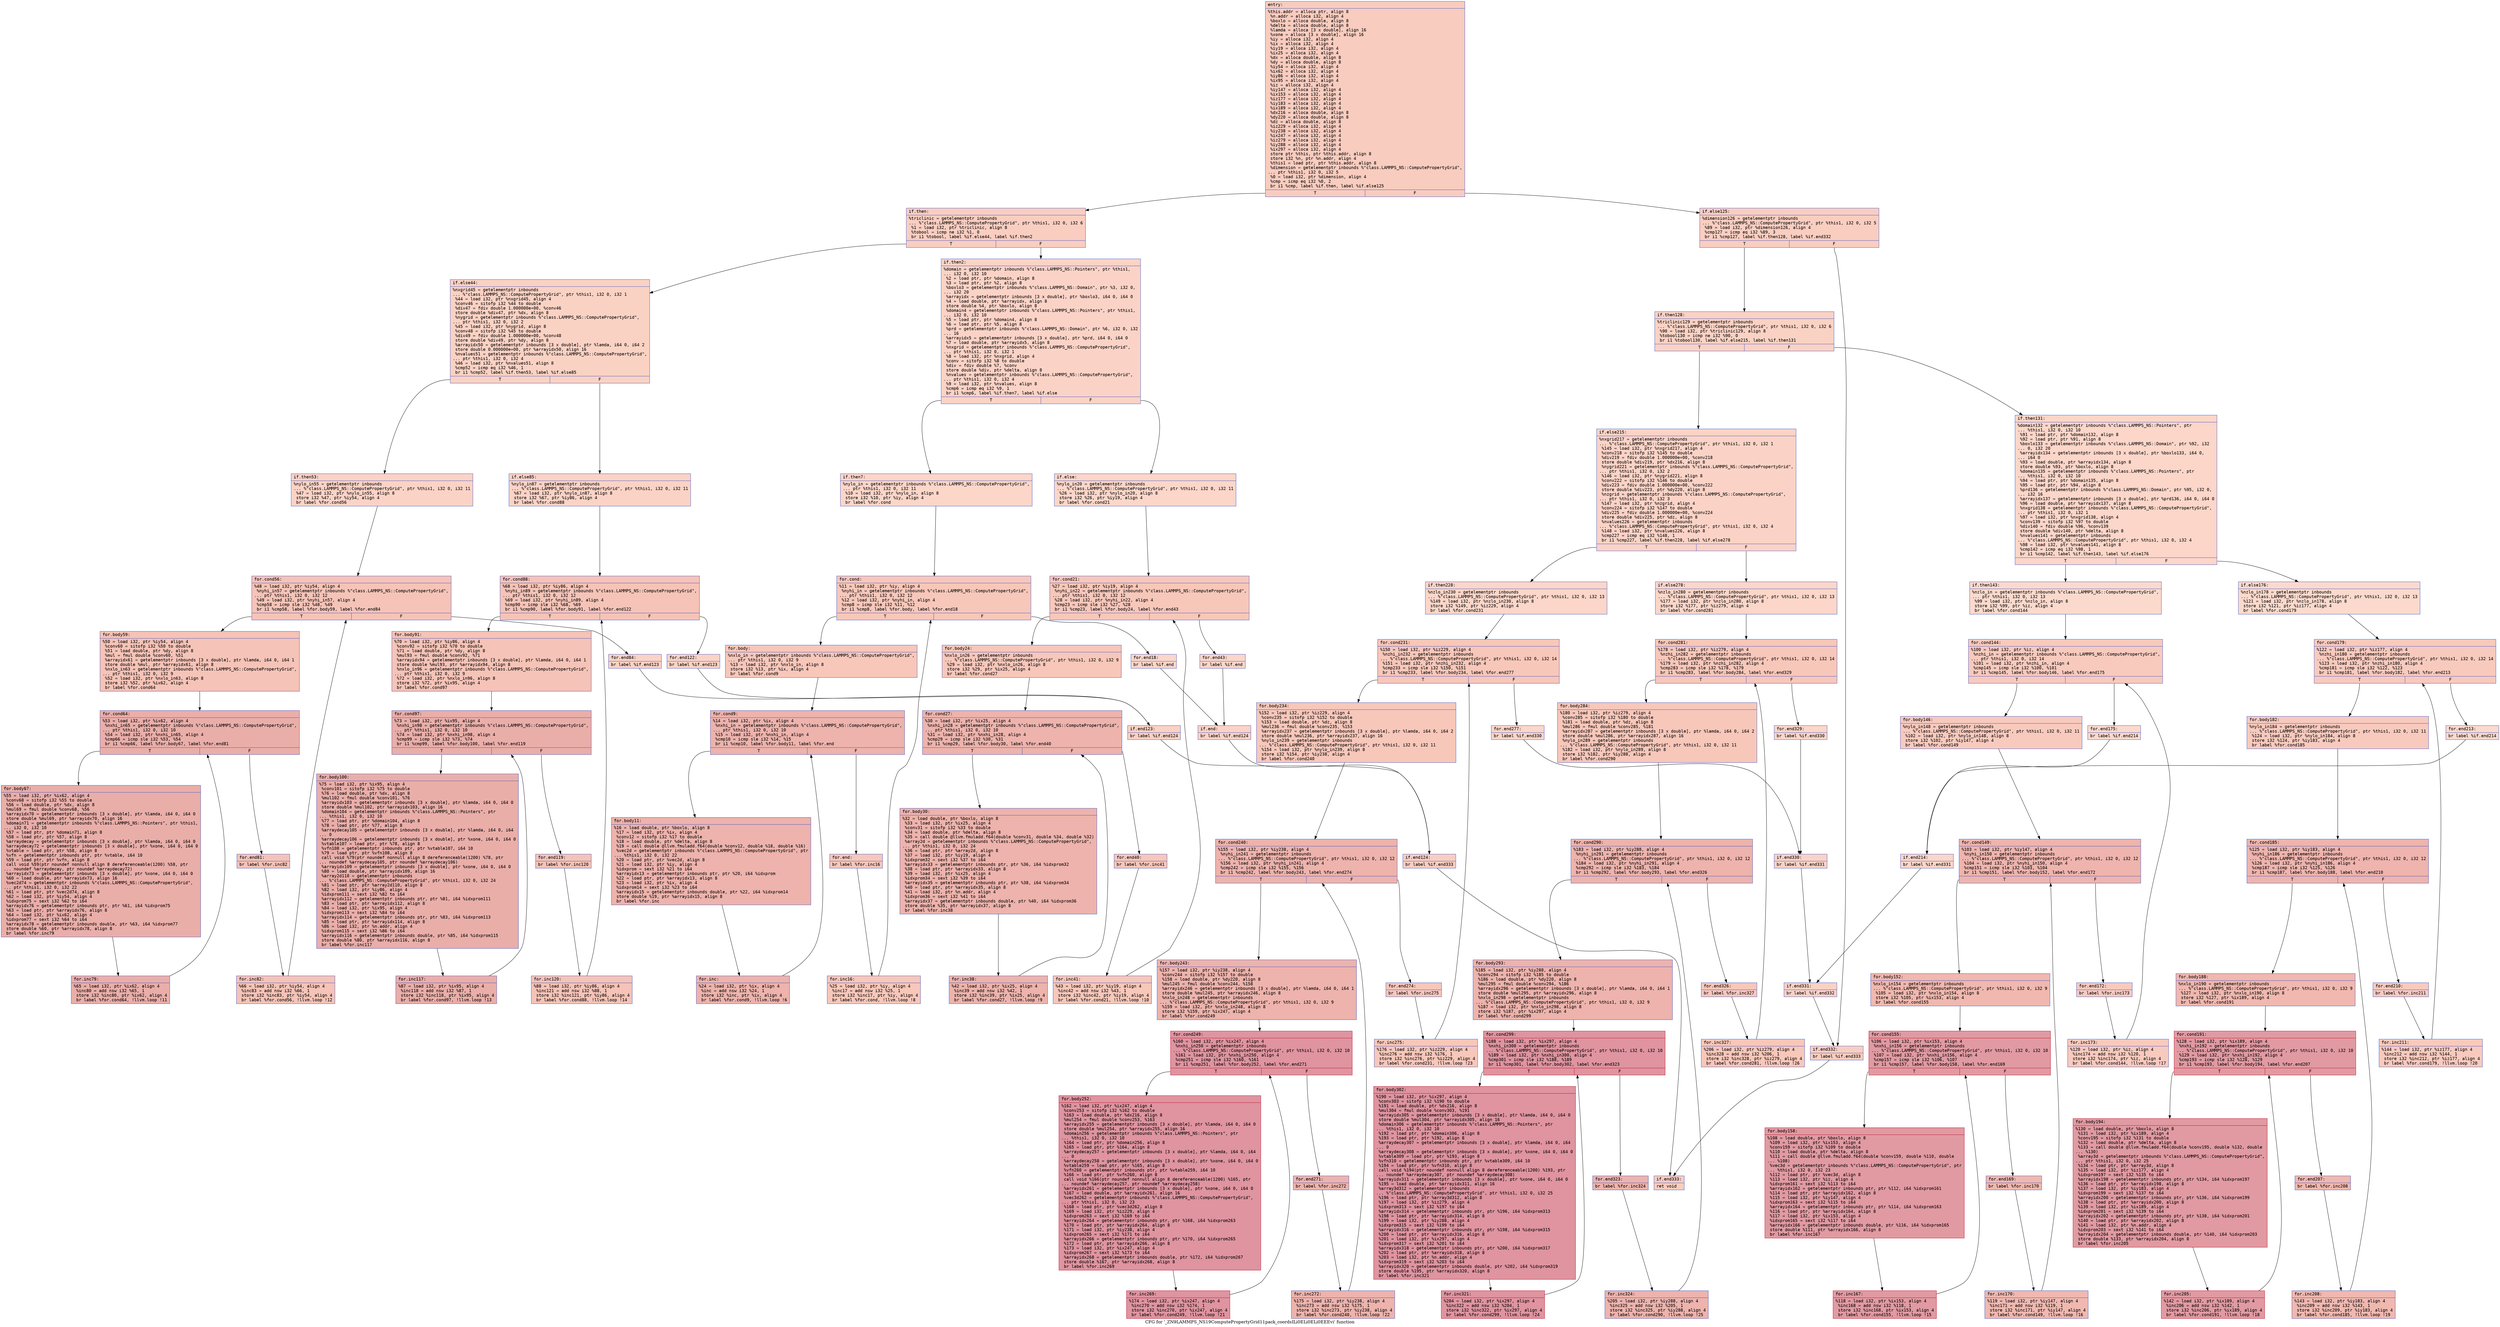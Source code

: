 digraph "CFG for '_ZN9LAMMPS_NS19ComputePropertyGrid11pack_coordsILi0ELi0ELi0EEEvi' function" {
	label="CFG for '_ZN9LAMMPS_NS19ComputePropertyGrid11pack_coordsILi0ELi0ELi0EEEvi' function";

	Node0x559142ab37c0 [shape=record,color="#3d50c3ff", style=filled, fillcolor="#f08b6e70" fontname="Courier",label="{entry:\l|  %this.addr = alloca ptr, align 8\l  %n.addr = alloca i32, align 4\l  %boxlo = alloca double, align 8\l  %delta = alloca double, align 8\l  %lamda = alloca [3 x double], align 16\l  %xone = alloca [3 x double], align 16\l  %iy = alloca i32, align 4\l  %ix = alloca i32, align 4\l  %iy19 = alloca i32, align 4\l  %ix25 = alloca i32, align 4\l  %dx = alloca double, align 8\l  %dy = alloca double, align 8\l  %iy54 = alloca i32, align 4\l  %ix62 = alloca i32, align 4\l  %iy86 = alloca i32, align 4\l  %ix95 = alloca i32, align 4\l  %iz = alloca i32, align 4\l  %iy147 = alloca i32, align 4\l  %ix153 = alloca i32, align 4\l  %iz177 = alloca i32, align 4\l  %iy183 = alloca i32, align 4\l  %ix189 = alloca i32, align 4\l  %dx216 = alloca double, align 8\l  %dy220 = alloca double, align 8\l  %dz = alloca double, align 8\l  %iz229 = alloca i32, align 4\l  %iy238 = alloca i32, align 4\l  %ix247 = alloca i32, align 4\l  %iz279 = alloca i32, align 4\l  %iy288 = alloca i32, align 4\l  %ix297 = alloca i32, align 4\l  store ptr %this, ptr %this.addr, align 8\l  store i32 %n, ptr %n.addr, align 4\l  %this1 = load ptr, ptr %this.addr, align 8\l  %dimension = getelementptr inbounds %\"class.LAMMPS_NS::ComputePropertyGrid\",\l... ptr %this1, i32 0, i32 5\l  %0 = load i32, ptr %dimension, align 4\l  %cmp = icmp eq i32 %0, 2\l  br i1 %cmp, label %if.then, label %if.else125\l|{<s0>T|<s1>F}}"];
	Node0x559142ab37c0:s0 -> Node0x559142ab3830[tooltip="entry -> if.then\nProbability 50.00%" ];
	Node0x559142ab37c0:s1 -> Node0x559142ab7250[tooltip="entry -> if.else125\nProbability 50.00%" ];
	Node0x559142ab3830 [shape=record,color="#3d50c3ff", style=filled, fillcolor="#f2907270" fontname="Courier",label="{if.then:\l|  %triclinic = getelementptr inbounds\l... %\"class.LAMMPS_NS::ComputePropertyGrid\", ptr %this1, i32 0, i32 6\l  %1 = load i32, ptr %triclinic, align 8\l  %tobool = icmp ne i32 %1, 0\l  br i1 %tobool, label %if.else44, label %if.then2\l|{<s0>T|<s1>F}}"];
	Node0x559142ab3830:s0 -> Node0x559142ab75a0[tooltip="if.then -> if.else44\nProbability 62.50%" ];
	Node0x559142ab3830:s1 -> Node0x559142ab7620[tooltip="if.then -> if.then2\nProbability 37.50%" ];
	Node0x559142ab7620 [shape=record,color="#3d50c3ff", style=filled, fillcolor="#f59c7d70" fontname="Courier",label="{if.then2:\l|  %domain = getelementptr inbounds %\"class.LAMMPS_NS::Pointers\", ptr %this1,\l... i32 0, i32 10\l  %2 = load ptr, ptr %domain, align 8\l  %3 = load ptr, ptr %2, align 8\l  %boxlo3 = getelementptr inbounds %\"class.LAMMPS_NS::Domain\", ptr %3, i32 0,\l... i32 20\l  %arrayidx = getelementptr inbounds [3 x double], ptr %boxlo3, i64 0, i64 0\l  %4 = load double, ptr %arrayidx, align 8\l  store double %4, ptr %boxlo, align 8\l  %domain4 = getelementptr inbounds %\"class.LAMMPS_NS::Pointers\", ptr %this1,\l... i32 0, i32 10\l  %5 = load ptr, ptr %domain4, align 8\l  %6 = load ptr, ptr %5, align 8\l  %prd = getelementptr inbounds %\"class.LAMMPS_NS::Domain\", ptr %6, i32 0, i32\l... 16\l  %arrayidx5 = getelementptr inbounds [3 x double], ptr %prd, i64 0, i64 0\l  %7 = load double, ptr %arrayidx5, align 8\l  %nxgrid = getelementptr inbounds %\"class.LAMMPS_NS::ComputePropertyGrid\",\l... ptr %this1, i32 0, i32 1\l  %8 = load i32, ptr %nxgrid, align 4\l  %conv = sitofp i32 %8 to double\l  %div = fdiv double %7, %conv\l  store double %div, ptr %delta, align 8\l  %nvalues = getelementptr inbounds %\"class.LAMMPS_NS::ComputePropertyGrid\",\l... ptr %this1, i32 0, i32 4\l  %9 = load i32, ptr %nvalues, align 8\l  %cmp6 = icmp eq i32 %9, 1\l  br i1 %cmp6, label %if.then7, label %if.else\l|{<s0>T|<s1>F}}"];
	Node0x559142ab7620:s0 -> Node0x559142ab88c0[tooltip="if.then2 -> if.then7\nProbability 50.00%" ];
	Node0x559142ab7620:s1 -> Node0x559142ab8940[tooltip="if.then2 -> if.else\nProbability 50.00%" ];
	Node0x559142ab88c0 [shape=record,color="#3d50c3ff", style=filled, fillcolor="#f6a38570" fontname="Courier",label="{if.then7:\l|  %nylo_in = getelementptr inbounds %\"class.LAMMPS_NS::ComputePropertyGrid\",\l... ptr %this1, i32 0, i32 11\l  %10 = load i32, ptr %nylo_in, align 8\l  store i32 %10, ptr %iy, align 4\l  br label %for.cond\l}"];
	Node0x559142ab88c0 -> Node0x559142ab8c40[tooltip="if.then7 -> for.cond\nProbability 100.00%" ];
	Node0x559142ab8c40 [shape=record,color="#3d50c3ff", style=filled, fillcolor="#ec7f6370" fontname="Courier",label="{for.cond:\l|  %11 = load i32, ptr %iy, align 4\l  %nyhi_in = getelementptr inbounds %\"class.LAMMPS_NS::ComputePropertyGrid\",\l... ptr %this1, i32 0, i32 12\l  %12 = load i32, ptr %nyhi_in, align 4\l  %cmp8 = icmp sle i32 %11, %12\l  br i1 %cmp8, label %for.body, label %for.end18\l|{<s0>T|<s1>F}}"];
	Node0x559142ab8c40:s0 -> Node0x559142ab8fc0[tooltip="for.cond -> for.body\nProbability 96.88%" ];
	Node0x559142ab8c40:s1 -> Node0x559142ab9040[tooltip="for.cond -> for.end18\nProbability 3.12%" ];
	Node0x559142ab8fc0 [shape=record,color="#3d50c3ff", style=filled, fillcolor="#ec7f6370" fontname="Courier",label="{for.body:\l|  %nxlo_in = getelementptr inbounds %\"class.LAMMPS_NS::ComputePropertyGrid\",\l... ptr %this1, i32 0, i32 9\l  %13 = load i32, ptr %nxlo_in, align 8\l  store i32 %13, ptr %ix, align 4\l  br label %for.cond9\l}"];
	Node0x559142ab8fc0 -> Node0x559142ab9370[tooltip="for.body -> for.cond9\nProbability 100.00%" ];
	Node0x559142ab9370 [shape=record,color="#3d50c3ff", style=filled, fillcolor="#d6524470" fontname="Courier",label="{for.cond9:\l|  %14 = load i32, ptr %ix, align 4\l  %nxhi_in = getelementptr inbounds %\"class.LAMMPS_NS::ComputePropertyGrid\",\l... ptr %this1, i32 0, i32 10\l  %15 = load i32, ptr %nxhi_in, align 4\l  %cmp10 = icmp sle i32 %14, %15\l  br i1 %cmp10, label %for.body11, label %for.end\l|{<s0>T|<s1>F}}"];
	Node0x559142ab9370:s0 -> Node0x559142ab96f0[tooltip="for.cond9 -> for.body11\nProbability 96.88%" ];
	Node0x559142ab9370:s1 -> Node0x559142ab9770[tooltip="for.cond9 -> for.end\nProbability 3.12%" ];
	Node0x559142ab96f0 [shape=record,color="#3d50c3ff", style=filled, fillcolor="#d6524470" fontname="Courier",label="{for.body11:\l|  %16 = load double, ptr %boxlo, align 8\l  %17 = load i32, ptr %ix, align 4\l  %conv12 = sitofp i32 %17 to double\l  %18 = load double, ptr %delta, align 8\l  %19 = call double @llvm.fmuladd.f64(double %conv12, double %18, double %16)\l  %vec2d = getelementptr inbounds %\"class.LAMMPS_NS::ComputePropertyGrid\", ptr\l... %this1, i32 0, i32 22\l  %20 = load ptr, ptr %vec2d, align 8\l  %21 = load i32, ptr %iy, align 4\l  %idxprom = sext i32 %21 to i64\l  %arrayidx13 = getelementptr inbounds ptr, ptr %20, i64 %idxprom\l  %22 = load ptr, ptr %arrayidx13, align 8\l  %23 = load i32, ptr %ix, align 4\l  %idxprom14 = sext i32 %23 to i64\l  %arrayidx15 = getelementptr inbounds double, ptr %22, i64 %idxprom14\l  store double %19, ptr %arrayidx15, align 8\l  br label %for.inc\l}"];
	Node0x559142ab96f0 -> Node0x559142aba240[tooltip="for.body11 -> for.inc\nProbability 100.00%" ];
	Node0x559142aba240 [shape=record,color="#3d50c3ff", style=filled, fillcolor="#d6524470" fontname="Courier",label="{for.inc:\l|  %24 = load i32, ptr %ix, align 4\l  %inc = add nsw i32 %24, 1\l  store i32 %inc, ptr %ix, align 4\l  br label %for.cond9, !llvm.loop !6\l}"];
	Node0x559142aba240 -> Node0x559142ab9370[tooltip="for.inc -> for.cond9\nProbability 100.00%" ];
	Node0x559142ab9770 [shape=record,color="#3d50c3ff", style=filled, fillcolor="#ec7f6370" fontname="Courier",label="{for.end:\l|  br label %for.inc16\l}"];
	Node0x559142ab9770 -> Node0x559142aba710[tooltip="for.end -> for.inc16\nProbability 100.00%" ];
	Node0x559142aba710 [shape=record,color="#3d50c3ff", style=filled, fillcolor="#ec7f6370" fontname="Courier",label="{for.inc16:\l|  %25 = load i32, ptr %iy, align 4\l  %inc17 = add nsw i32 %25, 1\l  store i32 %inc17, ptr %iy, align 4\l  br label %for.cond, !llvm.loop !8\l}"];
	Node0x559142aba710 -> Node0x559142ab8c40[tooltip="for.inc16 -> for.cond\nProbability 100.00%" ];
	Node0x559142ab9040 [shape=record,color="#3d50c3ff", style=filled, fillcolor="#f6a38570" fontname="Courier",label="{for.end18:\l|  br label %if.end\l}"];
	Node0x559142ab9040 -> Node0x559142abab90[tooltip="for.end18 -> if.end\nProbability 100.00%" ];
	Node0x559142ab8940 [shape=record,color="#3d50c3ff", style=filled, fillcolor="#f6a38570" fontname="Courier",label="{if.else:\l|  %nylo_in20 = getelementptr inbounds\l... %\"class.LAMMPS_NS::ComputePropertyGrid\", ptr %this1, i32 0, i32 11\l  %26 = load i32, ptr %nylo_in20, align 8\l  store i32 %26, ptr %iy19, align 4\l  br label %for.cond21\l}"];
	Node0x559142ab8940 -> Node0x559142abae80[tooltip="if.else -> for.cond21\nProbability 100.00%" ];
	Node0x559142abae80 [shape=record,color="#3d50c3ff", style=filled, fillcolor="#ec7f6370" fontname="Courier",label="{for.cond21:\l|  %27 = load i32, ptr %iy19, align 4\l  %nyhi_in22 = getelementptr inbounds %\"class.LAMMPS_NS::ComputePropertyGrid\",\l... ptr %this1, i32 0, i32 12\l  %28 = load i32, ptr %nyhi_in22, align 4\l  %cmp23 = icmp sle i32 %27, %28\l  br i1 %cmp23, label %for.body24, label %for.end43\l|{<s0>T|<s1>F}}"];
	Node0x559142abae80:s0 -> Node0x559142abb210[tooltip="for.cond21 -> for.body24\nProbability 96.88%" ];
	Node0x559142abae80:s1 -> Node0x559142abb290[tooltip="for.cond21 -> for.end43\nProbability 3.12%" ];
	Node0x559142abb210 [shape=record,color="#3d50c3ff", style=filled, fillcolor="#ec7f6370" fontname="Courier",label="{for.body24:\l|  %nxlo_in26 = getelementptr inbounds\l... %\"class.LAMMPS_NS::ComputePropertyGrid\", ptr %this1, i32 0, i32 9\l  %29 = load i32, ptr %nxlo_in26, align 8\l  store i32 %29, ptr %ix25, align 4\l  br label %for.cond27\l}"];
	Node0x559142abb210 -> Node0x559142abb5d0[tooltip="for.body24 -> for.cond27\nProbability 100.00%" ];
	Node0x559142abb5d0 [shape=record,color="#3d50c3ff", style=filled, fillcolor="#d6524470" fontname="Courier",label="{for.cond27:\l|  %30 = load i32, ptr %ix25, align 4\l  %nxhi_in28 = getelementptr inbounds %\"class.LAMMPS_NS::ComputePropertyGrid\",\l... ptr %this1, i32 0, i32 10\l  %31 = load i32, ptr %nxhi_in28, align 4\l  %cmp29 = icmp sle i32 %30, %31\l  br i1 %cmp29, label %for.body30, label %for.end40\l|{<s0>T|<s1>F}}"];
	Node0x559142abb5d0:s0 -> Node0x559142abb960[tooltip="for.cond27 -> for.body30\nProbability 96.88%" ];
	Node0x559142abb5d0:s1 -> Node0x559142abb9e0[tooltip="for.cond27 -> for.end40\nProbability 3.12%" ];
	Node0x559142abb960 [shape=record,color="#3d50c3ff", style=filled, fillcolor="#d6524470" fontname="Courier",label="{for.body30:\l|  %32 = load double, ptr %boxlo, align 8\l  %33 = load i32, ptr %ix25, align 4\l  %conv31 = sitofp i32 %33 to double\l  %34 = load double, ptr %delta, align 8\l  %35 = call double @llvm.fmuladd.f64(double %conv31, double %34, double %32)\l  %array2d = getelementptr inbounds %\"class.LAMMPS_NS::ComputePropertyGrid\",\l... ptr %this1, i32 0, i32 24\l  %36 = load ptr, ptr %array2d, align 8\l  %37 = load i32, ptr %iy19, align 4\l  %idxprom32 = sext i32 %37 to i64\l  %arrayidx33 = getelementptr inbounds ptr, ptr %36, i64 %idxprom32\l  %38 = load ptr, ptr %arrayidx33, align 8\l  %39 = load i32, ptr %ix25, align 4\l  %idxprom34 = sext i32 %39 to i64\l  %arrayidx35 = getelementptr inbounds ptr, ptr %38, i64 %idxprom34\l  %40 = load ptr, ptr %arrayidx35, align 8\l  %41 = load i32, ptr %n.addr, align 4\l  %idxprom36 = sext i32 %41 to i64\l  %arrayidx37 = getelementptr inbounds double, ptr %40, i64 %idxprom36\l  store double %35, ptr %arrayidx37, align 8\l  br label %for.inc38\l}"];
	Node0x559142abb960 -> Node0x559142ab8340[tooltip="for.body30 -> for.inc38\nProbability 100.00%" ];
	Node0x559142ab8340 [shape=record,color="#3d50c3ff", style=filled, fillcolor="#d6524470" fontname="Courier",label="{for.inc38:\l|  %42 = load i32, ptr %ix25, align 4\l  %inc39 = add nsw i32 %42, 1\l  store i32 %inc39, ptr %ix25, align 4\l  br label %for.cond27, !llvm.loop !9\l}"];
	Node0x559142ab8340 -> Node0x559142abb5d0[tooltip="for.inc38 -> for.cond27\nProbability 100.00%" ];
	Node0x559142abb9e0 [shape=record,color="#3d50c3ff", style=filled, fillcolor="#ec7f6370" fontname="Courier",label="{for.end40:\l|  br label %for.inc41\l}"];
	Node0x559142abb9e0 -> Node0x559142abd0c0[tooltip="for.end40 -> for.inc41\nProbability 100.00%" ];
	Node0x559142abd0c0 [shape=record,color="#3d50c3ff", style=filled, fillcolor="#ec7f6370" fontname="Courier",label="{for.inc41:\l|  %43 = load i32, ptr %iy19, align 4\l  %inc42 = add nsw i32 %43, 1\l  store i32 %inc42, ptr %iy19, align 4\l  br label %for.cond21, !llvm.loop !10\l}"];
	Node0x559142abd0c0 -> Node0x559142abae80[tooltip="for.inc41 -> for.cond21\nProbability 100.00%" ];
	Node0x559142abb290 [shape=record,color="#3d50c3ff", style=filled, fillcolor="#f6a38570" fontname="Courier",label="{for.end43:\l|  br label %if.end\l}"];
	Node0x559142abb290 -> Node0x559142abab90[tooltip="for.end43 -> if.end\nProbability 100.00%" ];
	Node0x559142abab90 [shape=record,color="#3d50c3ff", style=filled, fillcolor="#f59c7d70" fontname="Courier",label="{if.end:\l|  br label %if.end124\l}"];
	Node0x559142abab90 -> Node0x559142abd5b0[tooltip="if.end -> if.end124\nProbability 100.00%" ];
	Node0x559142ab75a0 [shape=record,color="#3d50c3ff", style=filled, fillcolor="#f4987a70" fontname="Courier",label="{if.else44:\l|  %nxgrid45 = getelementptr inbounds\l... %\"class.LAMMPS_NS::ComputePropertyGrid\", ptr %this1, i32 0, i32 1\l  %44 = load i32, ptr %nxgrid45, align 4\l  %conv46 = sitofp i32 %44 to double\l  %div47 = fdiv double 1.000000e+00, %conv46\l  store double %div47, ptr %dx, align 8\l  %nygrid = getelementptr inbounds %\"class.LAMMPS_NS::ComputePropertyGrid\",\l... ptr %this1, i32 0, i32 2\l  %45 = load i32, ptr %nygrid, align 8\l  %conv48 = sitofp i32 %45 to double\l  %div49 = fdiv double 1.000000e+00, %conv48\l  store double %div49, ptr %dy, align 8\l  %arrayidx50 = getelementptr inbounds [3 x double], ptr %lamda, i64 0, i64 2\l  store double 0.000000e+00, ptr %arrayidx50, align 16\l  %nvalues51 = getelementptr inbounds %\"class.LAMMPS_NS::ComputePropertyGrid\",\l... ptr %this1, i32 0, i32 4\l  %46 = load i32, ptr %nvalues51, align 8\l  %cmp52 = icmp eq i32 %46, 1\l  br i1 %cmp52, label %if.then53, label %if.else85\l|{<s0>T|<s1>F}}"];
	Node0x559142ab75a0:s0 -> Node0x559142abeb70[tooltip="if.else44 -> if.then53\nProbability 50.00%" ];
	Node0x559142ab75a0:s1 -> Node0x559142abebf0[tooltip="if.else44 -> if.else85\nProbability 50.00%" ];
	Node0x559142abeb70 [shape=record,color="#3d50c3ff", style=filled, fillcolor="#f59c7d70" fontname="Courier",label="{if.then53:\l|  %nylo_in55 = getelementptr inbounds\l... %\"class.LAMMPS_NS::ComputePropertyGrid\", ptr %this1, i32 0, i32 11\l  %47 = load i32, ptr %nylo_in55, align 8\l  store i32 %47, ptr %iy54, align 4\l  br label %for.cond56\l}"];
	Node0x559142abeb70 -> Node0x559142abf740[tooltip="if.then53 -> for.cond56\nProbability 100.00%" ];
	Node0x559142abf740 [shape=record,color="#3d50c3ff", style=filled, fillcolor="#e8765c70" fontname="Courier",label="{for.cond56:\l|  %48 = load i32, ptr %iy54, align 4\l  %nyhi_in57 = getelementptr inbounds %\"class.LAMMPS_NS::ComputePropertyGrid\",\l... ptr %this1, i32 0, i32 12\l  %49 = load i32, ptr %nyhi_in57, align 4\l  %cmp58 = icmp sle i32 %48, %49\l  br i1 %cmp58, label %for.body59, label %for.end84\l|{<s0>T|<s1>F}}"];
	Node0x559142abf740:s0 -> Node0x559142abfad0[tooltip="for.cond56 -> for.body59\nProbability 96.88%" ];
	Node0x559142abf740:s1 -> Node0x559142abfb50[tooltip="for.cond56 -> for.end84\nProbability 3.12%" ];
	Node0x559142abfad0 [shape=record,color="#3d50c3ff", style=filled, fillcolor="#e8765c70" fontname="Courier",label="{for.body59:\l|  %50 = load i32, ptr %iy54, align 4\l  %conv60 = sitofp i32 %50 to double\l  %51 = load double, ptr %dy, align 8\l  %mul = fmul double %conv60, %51\l  %arrayidx61 = getelementptr inbounds [3 x double], ptr %lamda, i64 0, i64 1\l  store double %mul, ptr %arrayidx61, align 8\l  %nxlo_in63 = getelementptr inbounds %\"class.LAMMPS_NS::ComputePropertyGrid\",\l... ptr %this1, i32 0, i32 9\l  %52 = load i32, ptr %nxlo_in63, align 8\l  store i32 %52, ptr %ix62, align 4\l  br label %for.cond64\l}"];
	Node0x559142abfad0 -> Node0x559142ac0290[tooltip="for.body59 -> for.cond64\nProbability 100.00%" ];
	Node0x559142ac0290 [shape=record,color="#3d50c3ff", style=filled, fillcolor="#d0473d70" fontname="Courier",label="{for.cond64:\l|  %53 = load i32, ptr %ix62, align 4\l  %nxhi_in65 = getelementptr inbounds %\"class.LAMMPS_NS::ComputePropertyGrid\",\l... ptr %this1, i32 0, i32 10\l  %54 = load i32, ptr %nxhi_in65, align 4\l  %cmp66 = icmp sle i32 %53, %54\l  br i1 %cmp66, label %for.body67, label %for.end81\l|{<s0>T|<s1>F}}"];
	Node0x559142ac0290:s0 -> Node0x559142ac0620[tooltip="for.cond64 -> for.body67\nProbability 96.88%" ];
	Node0x559142ac0290:s1 -> Node0x559142ac06a0[tooltip="for.cond64 -> for.end81\nProbability 3.12%" ];
	Node0x559142ac0620 [shape=record,color="#3d50c3ff", style=filled, fillcolor="#d0473d70" fontname="Courier",label="{for.body67:\l|  %55 = load i32, ptr %ix62, align 4\l  %conv68 = sitofp i32 %55 to double\l  %56 = load double, ptr %dx, align 8\l  %mul69 = fmul double %conv68, %56\l  %arrayidx70 = getelementptr inbounds [3 x double], ptr %lamda, i64 0, i64 0\l  store double %mul69, ptr %arrayidx70, align 16\l  %domain71 = getelementptr inbounds %\"class.LAMMPS_NS::Pointers\", ptr %this1,\l... i32 0, i32 10\l  %57 = load ptr, ptr %domain71, align 8\l  %58 = load ptr, ptr %57, align 8\l  %arraydecay = getelementptr inbounds [3 x double], ptr %lamda, i64 0, i64 0\l  %arraydecay72 = getelementptr inbounds [3 x double], ptr %xone, i64 0, i64 0\l  %vtable = load ptr, ptr %58, align 8\l  %vfn = getelementptr inbounds ptr, ptr %vtable, i64 10\l  %59 = load ptr, ptr %vfn, align 8\l  call void %59(ptr noundef nonnull align 8 dereferenceable(1200) %58, ptr\l... noundef %arraydecay, ptr noundef %arraydecay72)\l  %arrayidx73 = getelementptr inbounds [3 x double], ptr %xone, i64 0, i64 0\l  %60 = load double, ptr %arrayidx73, align 16\l  %vec2d74 = getelementptr inbounds %\"class.LAMMPS_NS::ComputePropertyGrid\",\l... ptr %this1, i32 0, i32 22\l  %61 = load ptr, ptr %vec2d74, align 8\l  %62 = load i32, ptr %iy54, align 4\l  %idxprom75 = sext i32 %62 to i64\l  %arrayidx76 = getelementptr inbounds ptr, ptr %61, i64 %idxprom75\l  %63 = load ptr, ptr %arrayidx76, align 8\l  %64 = load i32, ptr %ix62, align 4\l  %idxprom77 = sext i32 %64 to i64\l  %arrayidx78 = getelementptr inbounds double, ptr %63, i64 %idxprom77\l  store double %60, ptr %arrayidx78, align 8\l  br label %for.inc79\l}"];
	Node0x559142ac0620 -> Node0x559142ac19c0[tooltip="for.body67 -> for.inc79\nProbability 100.00%" ];
	Node0x559142ac19c0 [shape=record,color="#3d50c3ff", style=filled, fillcolor="#d0473d70" fontname="Courier",label="{for.inc79:\l|  %65 = load i32, ptr %ix62, align 4\l  %inc80 = add nsw i32 %65, 1\l  store i32 %inc80, ptr %ix62, align 4\l  br label %for.cond64, !llvm.loop !11\l}"];
	Node0x559142ac19c0 -> Node0x559142ac0290[tooltip="for.inc79 -> for.cond64\nProbability 100.00%" ];
	Node0x559142ac06a0 [shape=record,color="#3d50c3ff", style=filled, fillcolor="#e8765c70" fontname="Courier",label="{for.end81:\l|  br label %for.inc82\l}"];
	Node0x559142ac06a0 -> Node0x559142ac1e80[tooltip="for.end81 -> for.inc82\nProbability 100.00%" ];
	Node0x559142ac1e80 [shape=record,color="#3d50c3ff", style=filled, fillcolor="#e8765c70" fontname="Courier",label="{for.inc82:\l|  %66 = load i32, ptr %iy54, align 4\l  %inc83 = add nsw i32 %66, 1\l  store i32 %inc83, ptr %iy54, align 4\l  br label %for.cond56, !llvm.loop !12\l}"];
	Node0x559142ac1e80 -> Node0x559142abf740[tooltip="for.inc82 -> for.cond56\nProbability 100.00%" ];
	Node0x559142abfb50 [shape=record,color="#3d50c3ff", style=filled, fillcolor="#f59c7d70" fontname="Courier",label="{for.end84:\l|  br label %if.end123\l}"];
	Node0x559142abfb50 -> Node0x559142ac2300[tooltip="for.end84 -> if.end123\nProbability 100.00%" ];
	Node0x559142abebf0 [shape=record,color="#3d50c3ff", style=filled, fillcolor="#f59c7d70" fontname="Courier",label="{if.else85:\l|  %nylo_in87 = getelementptr inbounds\l... %\"class.LAMMPS_NS::ComputePropertyGrid\", ptr %this1, i32 0, i32 11\l  %67 = load i32, ptr %nylo_in87, align 8\l  store i32 %67, ptr %iy86, align 4\l  br label %for.cond88\l}"];
	Node0x559142abebf0 -> Node0x559142ac2600[tooltip="if.else85 -> for.cond88\nProbability 100.00%" ];
	Node0x559142ac2600 [shape=record,color="#3d50c3ff", style=filled, fillcolor="#e8765c70" fontname="Courier",label="{for.cond88:\l|  %68 = load i32, ptr %iy86, align 4\l  %nyhi_in89 = getelementptr inbounds %\"class.LAMMPS_NS::ComputePropertyGrid\",\l... ptr %this1, i32 0, i32 12\l  %69 = load i32, ptr %nyhi_in89, align 4\l  %cmp90 = icmp sle i32 %68, %69\l  br i1 %cmp90, label %for.body91, label %for.end122\l|{<s0>T|<s1>F}}"];
	Node0x559142ac2600:s0 -> Node0x559142ac2990[tooltip="for.cond88 -> for.body91\nProbability 96.88%" ];
	Node0x559142ac2600:s1 -> Node0x559142ac2a10[tooltip="for.cond88 -> for.end122\nProbability 3.12%" ];
	Node0x559142ac2990 [shape=record,color="#3d50c3ff", style=filled, fillcolor="#e8765c70" fontname="Courier",label="{for.body91:\l|  %70 = load i32, ptr %iy86, align 4\l  %conv92 = sitofp i32 %70 to double\l  %71 = load double, ptr %dy, align 8\l  %mul93 = fmul double %conv92, %71\l  %arrayidx94 = getelementptr inbounds [3 x double], ptr %lamda, i64 0, i64 1\l  store double %mul93, ptr %arrayidx94, align 8\l  %nxlo_in96 = getelementptr inbounds %\"class.LAMMPS_NS::ComputePropertyGrid\",\l... ptr %this1, i32 0, i32 9\l  %72 = load i32, ptr %nxlo_in96, align 8\l  store i32 %72, ptr %ix95, align 4\l  br label %for.cond97\l}"];
	Node0x559142ac2990 -> Node0x559142ac3120[tooltip="for.body91 -> for.cond97\nProbability 100.00%" ];
	Node0x559142ac3120 [shape=record,color="#3d50c3ff", style=filled, fillcolor="#d0473d70" fontname="Courier",label="{for.cond97:\l|  %73 = load i32, ptr %ix95, align 4\l  %nxhi_in98 = getelementptr inbounds %\"class.LAMMPS_NS::ComputePropertyGrid\",\l... ptr %this1, i32 0, i32 10\l  %74 = load i32, ptr %nxhi_in98, align 4\l  %cmp99 = icmp sle i32 %73, %74\l  br i1 %cmp99, label %for.body100, label %for.end119\l|{<s0>T|<s1>F}}"];
	Node0x559142ac3120:s0 -> Node0x559142ac34b0[tooltip="for.cond97 -> for.body100\nProbability 96.88%" ];
	Node0x559142ac3120:s1 -> Node0x559142ac3530[tooltip="for.cond97 -> for.end119\nProbability 3.12%" ];
	Node0x559142ac34b0 [shape=record,color="#3d50c3ff", style=filled, fillcolor="#d0473d70" fontname="Courier",label="{for.body100:\l|  %75 = load i32, ptr %ix95, align 4\l  %conv101 = sitofp i32 %75 to double\l  %76 = load double, ptr %dx, align 8\l  %mul102 = fmul double %conv101, %76\l  %arrayidx103 = getelementptr inbounds [3 x double], ptr %lamda, i64 0, i64 0\l  store double %mul102, ptr %arrayidx103, align 16\l  %domain104 = getelementptr inbounds %\"class.LAMMPS_NS::Pointers\", ptr\l... %this1, i32 0, i32 10\l  %77 = load ptr, ptr %domain104, align 8\l  %78 = load ptr, ptr %77, align 8\l  %arraydecay105 = getelementptr inbounds [3 x double], ptr %lamda, i64 0, i64\l... 0\l  %arraydecay106 = getelementptr inbounds [3 x double], ptr %xone, i64 0, i64 0\l  %vtable107 = load ptr, ptr %78, align 8\l  %vfn108 = getelementptr inbounds ptr, ptr %vtable107, i64 10\l  %79 = load ptr, ptr %vfn108, align 8\l  call void %79(ptr noundef nonnull align 8 dereferenceable(1200) %78, ptr\l... noundef %arraydecay105, ptr noundef %arraydecay106)\l  %arrayidx109 = getelementptr inbounds [3 x double], ptr %xone, i64 0, i64 0\l  %80 = load double, ptr %arrayidx109, align 16\l  %array2d110 = getelementptr inbounds\l... %\"class.LAMMPS_NS::ComputePropertyGrid\", ptr %this1, i32 0, i32 24\l  %81 = load ptr, ptr %array2d110, align 8\l  %82 = load i32, ptr %iy86, align 4\l  %idxprom111 = sext i32 %82 to i64\l  %arrayidx112 = getelementptr inbounds ptr, ptr %81, i64 %idxprom111\l  %83 = load ptr, ptr %arrayidx112, align 8\l  %84 = load i32, ptr %ix95, align 4\l  %idxprom113 = sext i32 %84 to i64\l  %arrayidx114 = getelementptr inbounds ptr, ptr %83, i64 %idxprom113\l  %85 = load ptr, ptr %arrayidx114, align 8\l  %86 = load i32, ptr %n.addr, align 4\l  %idxprom115 = sext i32 %86 to i64\l  %arrayidx116 = getelementptr inbounds double, ptr %85, i64 %idxprom115\l  store double %80, ptr %arrayidx116, align 8\l  br label %for.inc117\l}"];
	Node0x559142ac34b0 -> Node0x559142ac4ad0[tooltip="for.body100 -> for.inc117\nProbability 100.00%" ];
	Node0x559142ac4ad0 [shape=record,color="#3d50c3ff", style=filled, fillcolor="#d0473d70" fontname="Courier",label="{for.inc117:\l|  %87 = load i32, ptr %ix95, align 4\l  %inc118 = add nsw i32 %87, 1\l  store i32 %inc118, ptr %ix95, align 4\l  br label %for.cond97, !llvm.loop !13\l}"];
	Node0x559142ac4ad0 -> Node0x559142ac3120[tooltip="for.inc117 -> for.cond97\nProbability 100.00%" ];
	Node0x559142ac3530 [shape=record,color="#3d50c3ff", style=filled, fillcolor="#e8765c70" fontname="Courier",label="{for.end119:\l|  br label %for.inc120\l}"];
	Node0x559142ac3530 -> Node0x559142a7b330[tooltip="for.end119 -> for.inc120\nProbability 100.00%" ];
	Node0x559142a7b330 [shape=record,color="#3d50c3ff", style=filled, fillcolor="#e8765c70" fontname="Courier",label="{for.inc120:\l|  %88 = load i32, ptr %iy86, align 4\l  %inc121 = add nsw i32 %88, 1\l  store i32 %inc121, ptr %iy86, align 4\l  br label %for.cond88, !llvm.loop !14\l}"];
	Node0x559142a7b330 -> Node0x559142ac2600[tooltip="for.inc120 -> for.cond88\nProbability 100.00%" ];
	Node0x559142ac2a10 [shape=record,color="#3d50c3ff", style=filled, fillcolor="#f59c7d70" fontname="Courier",label="{for.end122:\l|  br label %if.end123\l}"];
	Node0x559142ac2a10 -> Node0x559142ac2300[tooltip="for.end122 -> if.end123\nProbability 100.00%" ];
	Node0x559142ac2300 [shape=record,color="#3d50c3ff", style=filled, fillcolor="#f4987a70" fontname="Courier",label="{if.end123:\l|  br label %if.end124\l}"];
	Node0x559142ac2300 -> Node0x559142abd5b0[tooltip="if.end123 -> if.end124\nProbability 100.00%" ];
	Node0x559142abd5b0 [shape=record,color="#3d50c3ff", style=filled, fillcolor="#f2907270" fontname="Courier",label="{if.end124:\l|  br label %if.end333\l}"];
	Node0x559142abd5b0 -> Node0x559142a7b870[tooltip="if.end124 -> if.end333\nProbability 100.00%" ];
	Node0x559142ab7250 [shape=record,color="#3d50c3ff", style=filled, fillcolor="#f2907270" fontname="Courier",label="{if.else125:\l|  %dimension126 = getelementptr inbounds\l... %\"class.LAMMPS_NS::ComputePropertyGrid\", ptr %this1, i32 0, i32 5\l  %89 = load i32, ptr %dimension126, align 4\l  %cmp127 = icmp eq i32 %89, 3\l  br i1 %cmp127, label %if.then128, label %if.end332\l|{<s0>T|<s1>F}}"];
	Node0x559142ab7250:s0 -> Node0x559142a7bb80[tooltip="if.else125 -> if.then128\nProbability 50.00%" ];
	Node0x559142ab7250:s1 -> Node0x559142a7bc00[tooltip="if.else125 -> if.end332\nProbability 50.00%" ];
	Node0x559142a7bb80 [shape=record,color="#3d50c3ff", style=filled, fillcolor="#f4987a70" fontname="Courier",label="{if.then128:\l|  %triclinic129 = getelementptr inbounds\l... %\"class.LAMMPS_NS::ComputePropertyGrid\", ptr %this1, i32 0, i32 6\l  %90 = load i32, ptr %triclinic129, align 8\l  %tobool130 = icmp ne i32 %90, 0\l  br i1 %tobool130, label %if.else215, label %if.then131\l|{<s0>T|<s1>F}}"];
	Node0x559142a7bb80:s0 -> Node0x559142ac6570[tooltip="if.then128 -> if.else215\nProbability 62.50%" ];
	Node0x559142a7bb80:s1 -> Node0x559142ac65f0[tooltip="if.then128 -> if.then131\nProbability 37.50%" ];
	Node0x559142ac65f0 [shape=record,color="#3d50c3ff", style=filled, fillcolor="#f6a38570" fontname="Courier",label="{if.then131:\l|  %domain132 = getelementptr inbounds %\"class.LAMMPS_NS::Pointers\", ptr\l... %this1, i32 0, i32 10\l  %91 = load ptr, ptr %domain132, align 8\l  %92 = load ptr, ptr %91, align 8\l  %boxlo133 = getelementptr inbounds %\"class.LAMMPS_NS::Domain\", ptr %92, i32\l... 0, i32 20\l  %arrayidx134 = getelementptr inbounds [3 x double], ptr %boxlo133, i64 0,\l... i64 0\l  %93 = load double, ptr %arrayidx134, align 8\l  store double %93, ptr %boxlo, align 8\l  %domain135 = getelementptr inbounds %\"class.LAMMPS_NS::Pointers\", ptr\l... %this1, i32 0, i32 10\l  %94 = load ptr, ptr %domain135, align 8\l  %95 = load ptr, ptr %94, align 8\l  %prd136 = getelementptr inbounds %\"class.LAMMPS_NS::Domain\", ptr %95, i32 0,\l... i32 16\l  %arrayidx137 = getelementptr inbounds [3 x double], ptr %prd136, i64 0, i64 0\l  %96 = load double, ptr %arrayidx137, align 8\l  %nxgrid138 = getelementptr inbounds %\"class.LAMMPS_NS::ComputePropertyGrid\",\l... ptr %this1, i32 0, i32 1\l  %97 = load i32, ptr %nxgrid138, align 4\l  %conv139 = sitofp i32 %97 to double\l  %div140 = fdiv double %96, %conv139\l  store double %div140, ptr %delta, align 8\l  %nvalues141 = getelementptr inbounds\l... %\"class.LAMMPS_NS::ComputePropertyGrid\", ptr %this1, i32 0, i32 4\l  %98 = load i32, ptr %nvalues141, align 8\l  %cmp142 = icmp eq i32 %98, 1\l  br i1 %cmp142, label %if.then143, label %if.else176\l|{<s0>T|<s1>F}}"];
	Node0x559142ac65f0:s0 -> Node0x559142abf200[tooltip="if.then131 -> if.then143\nProbability 50.00%" ];
	Node0x559142ac65f0:s1 -> Node0x559142abf280[tooltip="if.then131 -> if.else176\nProbability 50.00%" ];
	Node0x559142abf200 [shape=record,color="#3d50c3ff", style=filled, fillcolor="#f7ac8e70" fontname="Courier",label="{if.then143:\l|  %nzlo_in = getelementptr inbounds %\"class.LAMMPS_NS::ComputePropertyGrid\",\l... ptr %this1, i32 0, i32 13\l  %99 = load i32, ptr %nzlo_in, align 8\l  store i32 %99, ptr %iz, align 4\l  br label %for.cond144\l}"];
	Node0x559142abf200 -> Node0x559142abf5b0[tooltip="if.then143 -> for.cond144\nProbability 100.00%" ];
	Node0x559142abf5b0 [shape=record,color="#3d50c3ff", style=filled, fillcolor="#ef886b70" fontname="Courier",label="{for.cond144:\l|  %100 = load i32, ptr %iz, align 4\l  %nzhi_in = getelementptr inbounds %\"class.LAMMPS_NS::ComputePropertyGrid\",\l... ptr %this1, i32 0, i32 14\l  %101 = load i32, ptr %nzhi_in, align 4\l  %cmp145 = icmp sle i32 %100, %101\l  br i1 %cmp145, label %for.body146, label %for.end175\l|{<s0>T|<s1>F}}"];
	Node0x559142abf5b0:s0 -> Node0x559142ac90f0[tooltip="for.cond144 -> for.body146\nProbability 96.88%" ];
	Node0x559142abf5b0:s1 -> Node0x559142ac9170[tooltip="for.cond144 -> for.end175\nProbability 3.12%" ];
	Node0x559142ac90f0 [shape=record,color="#3d50c3ff", style=filled, fillcolor="#ef886b70" fontname="Courier",label="{for.body146:\l|  %nylo_in148 = getelementptr inbounds\l... %\"class.LAMMPS_NS::ComputePropertyGrid\", ptr %this1, i32 0, i32 11\l  %102 = load i32, ptr %nylo_in148, align 8\l  store i32 %102, ptr %iy147, align 4\l  br label %for.cond149\l}"];
	Node0x559142ac90f0 -> Node0x559142ac94b0[tooltip="for.body146 -> for.cond149\nProbability 100.00%" ];
	Node0x559142ac94b0 [shape=record,color="#3d50c3ff", style=filled, fillcolor="#d8564670" fontname="Courier",label="{for.cond149:\l|  %103 = load i32, ptr %iy147, align 4\l  %nyhi_in150 = getelementptr inbounds\l... %\"class.LAMMPS_NS::ComputePropertyGrid\", ptr %this1, i32 0, i32 12\l  %104 = load i32, ptr %nyhi_in150, align 4\l  %cmp151 = icmp sle i32 %103, %104\l  br i1 %cmp151, label %for.body152, label %for.end172\l|{<s0>T|<s1>F}}"];
	Node0x559142ac94b0:s0 -> Node0x559142ac9840[tooltip="for.cond149 -> for.body152\nProbability 96.88%" ];
	Node0x559142ac94b0:s1 -> Node0x559142ac98c0[tooltip="for.cond149 -> for.end172\nProbability 3.12%" ];
	Node0x559142ac9840 [shape=record,color="#3d50c3ff", style=filled, fillcolor="#dc5d4a70" fontname="Courier",label="{for.body152:\l|  %nxlo_in154 = getelementptr inbounds\l... %\"class.LAMMPS_NS::ComputePropertyGrid\", ptr %this1, i32 0, i32 9\l  %105 = load i32, ptr %nxlo_in154, align 8\l  store i32 %105, ptr %ix153, align 4\l  br label %for.cond155\l}"];
	Node0x559142ac9840 -> Node0x559142ac9c60[tooltip="for.body152 -> for.cond155\nProbability 100.00%" ];
	Node0x559142ac9c60 [shape=record,color="#b70d28ff", style=filled, fillcolor="#bb1b2c70" fontname="Courier",label="{for.cond155:\l|  %106 = load i32, ptr %ix153, align 4\l  %nxhi_in156 = getelementptr inbounds\l... %\"class.LAMMPS_NS::ComputePropertyGrid\", ptr %this1, i32 0, i32 10\l  %107 = load i32, ptr %nxhi_in156, align 4\l  %cmp157 = icmp sle i32 %106, %107\l  br i1 %cmp157, label %for.body158, label %for.end169\l|{<s0>T|<s1>F}}"];
	Node0x559142ac9c60:s0 -> Node0x559142ac9ff0[tooltip="for.cond155 -> for.body158\nProbability 96.88%" ];
	Node0x559142ac9c60:s1 -> Node0x559142aca070[tooltip="for.cond155 -> for.end169\nProbability 3.12%" ];
	Node0x559142ac9ff0 [shape=record,color="#b70d28ff", style=filled, fillcolor="#bb1b2c70" fontname="Courier",label="{for.body158:\l|  %108 = load double, ptr %boxlo, align 8\l  %109 = load i32, ptr %ix153, align 4\l  %conv159 = sitofp i32 %109 to double\l  %110 = load double, ptr %delta, align 8\l  %111 = call double @llvm.fmuladd.f64(double %conv159, double %110, double\l... %108)\l  %vec3d = getelementptr inbounds %\"class.LAMMPS_NS::ComputePropertyGrid\", ptr\l... %this1, i32 0, i32 23\l  %112 = load ptr, ptr %vec3d, align 8\l  %113 = load i32, ptr %iz, align 4\l  %idxprom161 = sext i32 %113 to i64\l  %arrayidx162 = getelementptr inbounds ptr, ptr %112, i64 %idxprom161\l  %114 = load ptr, ptr %arrayidx162, align 8\l  %115 = load i32, ptr %iy147, align 4\l  %idxprom163 = sext i32 %115 to i64\l  %arrayidx164 = getelementptr inbounds ptr, ptr %114, i64 %idxprom163\l  %116 = load ptr, ptr %arrayidx164, align 8\l  %117 = load i32, ptr %ix153, align 4\l  %idxprom165 = sext i32 %117 to i64\l  %arrayidx166 = getelementptr inbounds double, ptr %116, i64 %idxprom165\l  store double %111, ptr %arrayidx166, align 8\l  br label %for.inc167\l}"];
	Node0x559142ac9ff0 -> Node0x559142acad50[tooltip="for.body158 -> for.inc167\nProbability 100.00%" ];
	Node0x559142acad50 [shape=record,color="#b70d28ff", style=filled, fillcolor="#bb1b2c70" fontname="Courier",label="{for.inc167:\l|  %118 = load i32, ptr %ix153, align 4\l  %inc168 = add nsw i32 %118, 1\l  store i32 %inc168, ptr %ix153, align 4\l  br label %for.cond155, !llvm.loop !15\l}"];
	Node0x559142acad50 -> Node0x559142ac9c60[tooltip="for.inc167 -> for.cond155\nProbability 100.00%" ];
	Node0x559142aca070 [shape=record,color="#3d50c3ff", style=filled, fillcolor="#dc5d4a70" fontname="Courier",label="{for.end169:\l|  br label %for.inc170\l}"];
	Node0x559142aca070 -> Node0x559142acb1b0[tooltip="for.end169 -> for.inc170\nProbability 100.00%" ];
	Node0x559142acb1b0 [shape=record,color="#3d50c3ff", style=filled, fillcolor="#dc5d4a70" fontname="Courier",label="{for.inc170:\l|  %119 = load i32, ptr %iy147, align 4\l  %inc171 = add nsw i32 %119, 1\l  store i32 %inc171, ptr %iy147, align 4\l  br label %for.cond149, !llvm.loop !16\l}"];
	Node0x559142acb1b0 -> Node0x559142ac94b0[tooltip="for.inc170 -> for.cond149\nProbability 100.00%" ];
	Node0x559142ac98c0 [shape=record,color="#3d50c3ff", style=filled, fillcolor="#ef886b70" fontname="Courier",label="{for.end172:\l|  br label %for.inc173\l}"];
	Node0x559142ac98c0 -> Node0x559142acb630[tooltip="for.end172 -> for.inc173\nProbability 100.00%" ];
	Node0x559142acb630 [shape=record,color="#3d50c3ff", style=filled, fillcolor="#ef886b70" fontname="Courier",label="{for.inc173:\l|  %120 = load i32, ptr %iz, align 4\l  %inc174 = add nsw i32 %120, 1\l  store i32 %inc174, ptr %iz, align 4\l  br label %for.cond144, !llvm.loop !17\l}"];
	Node0x559142acb630 -> Node0x559142abf5b0[tooltip="for.inc173 -> for.cond144\nProbability 100.00%" ];
	Node0x559142ac9170 [shape=record,color="#3d50c3ff", style=filled, fillcolor="#f7ac8e70" fontname="Courier",label="{for.end175:\l|  br label %if.end214\l}"];
	Node0x559142ac9170 -> Node0x559142acbab0[tooltip="for.end175 -> if.end214\nProbability 100.00%" ];
	Node0x559142abf280 [shape=record,color="#3d50c3ff", style=filled, fillcolor="#f7ac8e70" fontname="Courier",label="{if.else176:\l|  %nzlo_in178 = getelementptr inbounds\l... %\"class.LAMMPS_NS::ComputePropertyGrid\", ptr %this1, i32 0, i32 13\l  %121 = load i32, ptr %nzlo_in178, align 8\l  store i32 %121, ptr %iz177, align 4\l  br label %for.cond179\l}"];
	Node0x559142abf280 -> Node0x559142acbdb0[tooltip="if.else176 -> for.cond179\nProbability 100.00%" ];
	Node0x559142acbdb0 [shape=record,color="#3d50c3ff", style=filled, fillcolor="#ef886b70" fontname="Courier",label="{for.cond179:\l|  %122 = load i32, ptr %iz177, align 4\l  %nzhi_in180 = getelementptr inbounds\l... %\"class.LAMMPS_NS::ComputePropertyGrid\", ptr %this1, i32 0, i32 14\l  %123 = load i32, ptr %nzhi_in180, align 4\l  %cmp181 = icmp sle i32 %122, %123\l  br i1 %cmp181, label %for.body182, label %for.end213\l|{<s0>T|<s1>F}}"];
	Node0x559142acbdb0:s0 -> Node0x559142acc140[tooltip="for.cond179 -> for.body182\nProbability 96.88%" ];
	Node0x559142acbdb0:s1 -> Node0x559142acc1c0[tooltip="for.cond179 -> for.end213\nProbability 3.12%" ];
	Node0x559142acc140 [shape=record,color="#3d50c3ff", style=filled, fillcolor="#ef886b70" fontname="Courier",label="{for.body182:\l|  %nylo_in184 = getelementptr inbounds\l... %\"class.LAMMPS_NS::ComputePropertyGrid\", ptr %this1, i32 0, i32 11\l  %124 = load i32, ptr %nylo_in184, align 8\l  store i32 %124, ptr %iy183, align 4\l  br label %for.cond185\l}"];
	Node0x559142acc140 -> Node0x559142acc500[tooltip="for.body182 -> for.cond185\nProbability 100.00%" ];
	Node0x559142acc500 [shape=record,color="#3d50c3ff", style=filled, fillcolor="#d8564670" fontname="Courier",label="{for.cond185:\l|  %125 = load i32, ptr %iy183, align 4\l  %nyhi_in186 = getelementptr inbounds\l... %\"class.LAMMPS_NS::ComputePropertyGrid\", ptr %this1, i32 0, i32 12\l  %126 = load i32, ptr %nyhi_in186, align 4\l  %cmp187 = icmp sle i32 %125, %126\l  br i1 %cmp187, label %for.body188, label %for.end210\l|{<s0>T|<s1>F}}"];
	Node0x559142acc500:s0 -> Node0x559142acc890[tooltip="for.cond185 -> for.body188\nProbability 96.88%" ];
	Node0x559142acc500:s1 -> Node0x559142acc910[tooltip="for.cond185 -> for.end210\nProbability 3.12%" ];
	Node0x559142acc890 [shape=record,color="#3d50c3ff", style=filled, fillcolor="#dc5d4a70" fontname="Courier",label="{for.body188:\l|  %nxlo_in190 = getelementptr inbounds\l... %\"class.LAMMPS_NS::ComputePropertyGrid\", ptr %this1, i32 0, i32 9\l  %127 = load i32, ptr %nxlo_in190, align 8\l  store i32 %127, ptr %ix189, align 4\l  br label %for.cond191\l}"];
	Node0x559142acc890 -> Node0x559142accc50[tooltip="for.body188 -> for.cond191\nProbability 100.00%" ];
	Node0x559142accc50 [shape=record,color="#b70d28ff", style=filled, fillcolor="#bb1b2c70" fontname="Courier",label="{for.cond191:\l|  %128 = load i32, ptr %ix189, align 4\l  %nxhi_in192 = getelementptr inbounds\l... %\"class.LAMMPS_NS::ComputePropertyGrid\", ptr %this1, i32 0, i32 10\l  %129 = load i32, ptr %nxhi_in192, align 4\l  %cmp193 = icmp sle i32 %128, %129\l  br i1 %cmp193, label %for.body194, label %for.end207\l|{<s0>T|<s1>F}}"];
	Node0x559142accc50:s0 -> Node0x559142accfe0[tooltip="for.cond191 -> for.body194\nProbability 96.88%" ];
	Node0x559142accc50:s1 -> Node0x559142acd060[tooltip="for.cond191 -> for.end207\nProbability 3.12%" ];
	Node0x559142accfe0 [shape=record,color="#b70d28ff", style=filled, fillcolor="#bb1b2c70" fontname="Courier",label="{for.body194:\l|  %130 = load double, ptr %boxlo, align 8\l  %131 = load i32, ptr %ix189, align 4\l  %conv195 = sitofp i32 %131 to double\l  %132 = load double, ptr %delta, align 8\l  %133 = call double @llvm.fmuladd.f64(double %conv195, double %132, double\l... %130)\l  %array3d = getelementptr inbounds %\"class.LAMMPS_NS::ComputePropertyGrid\",\l... ptr %this1, i32 0, i32 25\l  %134 = load ptr, ptr %array3d, align 8\l  %135 = load i32, ptr %iz177, align 4\l  %idxprom197 = sext i32 %135 to i64\l  %arrayidx198 = getelementptr inbounds ptr, ptr %134, i64 %idxprom197\l  %136 = load ptr, ptr %arrayidx198, align 8\l  %137 = load i32, ptr %iy183, align 4\l  %idxprom199 = sext i32 %137 to i64\l  %arrayidx200 = getelementptr inbounds ptr, ptr %136, i64 %idxprom199\l  %138 = load ptr, ptr %arrayidx200, align 8\l  %139 = load i32, ptr %ix189, align 4\l  %idxprom201 = sext i32 %139 to i64\l  %arrayidx202 = getelementptr inbounds ptr, ptr %138, i64 %idxprom201\l  %140 = load ptr, ptr %arrayidx202, align 8\l  %141 = load i32, ptr %n.addr, align 4\l  %idxprom203 = sext i32 %141 to i64\l  %arrayidx204 = getelementptr inbounds double, ptr %140, i64 %idxprom203\l  store double %133, ptr %arrayidx204, align 8\l  br label %for.inc205\l}"];
	Node0x559142accfe0 -> Node0x559142acdf50[tooltip="for.body194 -> for.inc205\nProbability 100.00%" ];
	Node0x559142acdf50 [shape=record,color="#b70d28ff", style=filled, fillcolor="#bb1b2c70" fontname="Courier",label="{for.inc205:\l|  %142 = load i32, ptr %ix189, align 4\l  %inc206 = add nsw i32 %142, 1\l  store i32 %inc206, ptr %ix189, align 4\l  br label %for.cond191, !llvm.loop !18\l}"];
	Node0x559142acdf50 -> Node0x559142accc50[tooltip="for.inc205 -> for.cond191\nProbability 100.00%" ];
	Node0x559142acd060 [shape=record,color="#3d50c3ff", style=filled, fillcolor="#dc5d4a70" fontname="Courier",label="{for.end207:\l|  br label %for.inc208\l}"];
	Node0x559142acd060 -> Node0x559142ace3b0[tooltip="for.end207 -> for.inc208\nProbability 100.00%" ];
	Node0x559142ace3b0 [shape=record,color="#3d50c3ff", style=filled, fillcolor="#dc5d4a70" fontname="Courier",label="{for.inc208:\l|  %143 = load i32, ptr %iy183, align 4\l  %inc209 = add nsw i32 %143, 1\l  store i32 %inc209, ptr %iy183, align 4\l  br label %for.cond185, !llvm.loop !19\l}"];
	Node0x559142ace3b0 -> Node0x559142acc500[tooltip="for.inc208 -> for.cond185\nProbability 100.00%" ];
	Node0x559142acc910 [shape=record,color="#3d50c3ff", style=filled, fillcolor="#ef886b70" fontname="Courier",label="{for.end210:\l|  br label %for.inc211\l}"];
	Node0x559142acc910 -> Node0x559142ace830[tooltip="for.end210 -> for.inc211\nProbability 100.00%" ];
	Node0x559142ace830 [shape=record,color="#3d50c3ff", style=filled, fillcolor="#ef886b70" fontname="Courier",label="{for.inc211:\l|  %144 = load i32, ptr %iz177, align 4\l  %inc212 = add nsw i32 %144, 1\l  store i32 %inc212, ptr %iz177, align 4\l  br label %for.cond179, !llvm.loop !20\l}"];
	Node0x559142ace830 -> Node0x559142acbdb0[tooltip="for.inc211 -> for.cond179\nProbability 100.00%" ];
	Node0x559142acc1c0 [shape=record,color="#3d50c3ff", style=filled, fillcolor="#f7ac8e70" fontname="Courier",label="{for.end213:\l|  br label %if.end214\l}"];
	Node0x559142acc1c0 -> Node0x559142acbab0[tooltip="for.end213 -> if.end214\nProbability 100.00%" ];
	Node0x559142acbab0 [shape=record,color="#3d50c3ff", style=filled, fillcolor="#f6a38570" fontname="Courier",label="{if.end214:\l|  br label %if.end331\l}"];
	Node0x559142acbab0 -> Node0x559142aced20[tooltip="if.end214 -> if.end331\nProbability 100.00%" ];
	Node0x559142ac6570 [shape=record,color="#3d50c3ff", style=filled, fillcolor="#f59c7d70" fontname="Courier",label="{if.else215:\l|  %nxgrid217 = getelementptr inbounds\l... %\"class.LAMMPS_NS::ComputePropertyGrid\", ptr %this1, i32 0, i32 1\l  %145 = load i32, ptr %nxgrid217, align 4\l  %conv218 = sitofp i32 %145 to double\l  %div219 = fdiv double 1.000000e+00, %conv218\l  store double %div219, ptr %dx216, align 8\l  %nygrid221 = getelementptr inbounds %\"class.LAMMPS_NS::ComputePropertyGrid\",\l... ptr %this1, i32 0, i32 2\l  %146 = load i32, ptr %nygrid221, align 8\l  %conv222 = sitofp i32 %146 to double\l  %div223 = fdiv double 1.000000e+00, %conv222\l  store double %div223, ptr %dy220, align 8\l  %nzgrid = getelementptr inbounds %\"class.LAMMPS_NS::ComputePropertyGrid\",\l... ptr %this1, i32 0, i32 3\l  %147 = load i32, ptr %nzgrid, align 4\l  %conv224 = sitofp i32 %147 to double\l  %div225 = fdiv double 1.000000e+00, %conv224\l  store double %div225, ptr %dz, align 8\l  %nvalues226 = getelementptr inbounds\l... %\"class.LAMMPS_NS::ComputePropertyGrid\", ptr %this1, i32 0, i32 4\l  %148 = load i32, ptr %nvalues226, align 8\l  %cmp227 = icmp eq i32 %148, 1\l  br i1 %cmp227, label %if.then228, label %if.else278\l|{<s0>T|<s1>F}}"];
	Node0x559142ac6570:s0 -> Node0x559142acfa10[tooltip="if.else215 -> if.then228\nProbability 50.00%" ];
	Node0x559142ac6570:s1 -> Node0x559142acfa90[tooltip="if.else215 -> if.else278\nProbability 50.00%" ];
	Node0x559142acfa10 [shape=record,color="#3d50c3ff", style=filled, fillcolor="#f6a38570" fontname="Courier",label="{if.then228:\l|  %nzlo_in230 = getelementptr inbounds\l... %\"class.LAMMPS_NS::ComputePropertyGrid\", ptr %this1, i32 0, i32 13\l  %149 = load i32, ptr %nzlo_in230, align 8\l  store i32 %149, ptr %iz229, align 4\l  br label %for.cond231\l}"];
	Node0x559142acfa10 -> Node0x559142acfdd0[tooltip="if.then228 -> for.cond231\nProbability 100.00%" ];
	Node0x559142acfdd0 [shape=record,color="#3d50c3ff", style=filled, fillcolor="#ec7f6370" fontname="Courier",label="{for.cond231:\l|  %150 = load i32, ptr %iz229, align 4\l  %nzhi_in232 = getelementptr inbounds\l... %\"class.LAMMPS_NS::ComputePropertyGrid\", ptr %this1, i32 0, i32 14\l  %151 = load i32, ptr %nzhi_in232, align 4\l  %cmp233 = icmp sle i32 %150, %151\l  br i1 %cmp233, label %for.body234, label %for.end277\l|{<s0>T|<s1>F}}"];
	Node0x559142acfdd0:s0 -> Node0x559142ad0160[tooltip="for.cond231 -> for.body234\nProbability 96.88%" ];
	Node0x559142acfdd0:s1 -> Node0x559142ad01e0[tooltip="for.cond231 -> for.end277\nProbability 3.12%" ];
	Node0x559142ad0160 [shape=record,color="#3d50c3ff", style=filled, fillcolor="#ec7f6370" fontname="Courier",label="{for.body234:\l|  %152 = load i32, ptr %iz229, align 4\l  %conv235 = sitofp i32 %152 to double\l  %153 = load double, ptr %dz, align 8\l  %mul236 = fmul double %conv235, %153\l  %arrayidx237 = getelementptr inbounds [3 x double], ptr %lamda, i64 0, i64 2\l  store double %mul236, ptr %arrayidx237, align 16\l  %nylo_in239 = getelementptr inbounds\l... %\"class.LAMMPS_NS::ComputePropertyGrid\", ptr %this1, i32 0, i32 11\l  %154 = load i32, ptr %nylo_in239, align 8\l  store i32 %154, ptr %iy238, align 4\l  br label %for.cond240\l}"];
	Node0x559142ad0160 -> Node0x559142ad08f0[tooltip="for.body234 -> for.cond240\nProbability 100.00%" ];
	Node0x559142ad08f0 [shape=record,color="#3d50c3ff", style=filled, fillcolor="#d6524470" fontname="Courier",label="{for.cond240:\l|  %155 = load i32, ptr %iy238, align 4\l  %nyhi_in241 = getelementptr inbounds\l... %\"class.LAMMPS_NS::ComputePropertyGrid\", ptr %this1, i32 0, i32 12\l  %156 = load i32, ptr %nyhi_in241, align 4\l  %cmp242 = icmp sle i32 %155, %156\l  br i1 %cmp242, label %for.body243, label %for.end274\l|{<s0>T|<s1>F}}"];
	Node0x559142ad08f0:s0 -> Node0x559142ad0c80[tooltip="for.cond240 -> for.body243\nProbability 96.88%" ];
	Node0x559142ad08f0:s1 -> Node0x559142ad0d00[tooltip="for.cond240 -> for.end274\nProbability 3.12%" ];
	Node0x559142ad0c80 [shape=record,color="#3d50c3ff", style=filled, fillcolor="#d6524470" fontname="Courier",label="{for.body243:\l|  %157 = load i32, ptr %iy238, align 4\l  %conv244 = sitofp i32 %157 to double\l  %158 = load double, ptr %dy220, align 8\l  %mul245 = fmul double %conv244, %158\l  %arrayidx246 = getelementptr inbounds [3 x double], ptr %lamda, i64 0, i64 1\l  store double %mul245, ptr %arrayidx246, align 8\l  %nxlo_in248 = getelementptr inbounds\l... %\"class.LAMMPS_NS::ComputePropertyGrid\", ptr %this1, i32 0, i32 9\l  %159 = load i32, ptr %nxlo_in248, align 8\l  store i32 %159, ptr %ix247, align 4\l  br label %for.cond249\l}"];
	Node0x559142ad0c80 -> Node0x559142ad1410[tooltip="for.body243 -> for.cond249\nProbability 100.00%" ];
	Node0x559142ad1410 [shape=record,color="#b70d28ff", style=filled, fillcolor="#b70d2870" fontname="Courier",label="{for.cond249:\l|  %160 = load i32, ptr %ix247, align 4\l  %nxhi_in250 = getelementptr inbounds\l... %\"class.LAMMPS_NS::ComputePropertyGrid\", ptr %this1, i32 0, i32 10\l  %161 = load i32, ptr %nxhi_in250, align 4\l  %cmp251 = icmp sle i32 %160, %161\l  br i1 %cmp251, label %for.body252, label %for.end271\l|{<s0>T|<s1>F}}"];
	Node0x559142ad1410:s0 -> Node0x559142ad17a0[tooltip="for.cond249 -> for.body252\nProbability 96.88%" ];
	Node0x559142ad1410:s1 -> Node0x559142ad1820[tooltip="for.cond249 -> for.end271\nProbability 3.12%" ];
	Node0x559142ad17a0 [shape=record,color="#b70d28ff", style=filled, fillcolor="#b70d2870" fontname="Courier",label="{for.body252:\l|  %162 = load i32, ptr %ix247, align 4\l  %conv253 = sitofp i32 %162 to double\l  %163 = load double, ptr %dx216, align 8\l  %mul254 = fmul double %conv253, %163\l  %arrayidx255 = getelementptr inbounds [3 x double], ptr %lamda, i64 0, i64 0\l  store double %mul254, ptr %arrayidx255, align 16\l  %domain256 = getelementptr inbounds %\"class.LAMMPS_NS::Pointers\", ptr\l... %this1, i32 0, i32 10\l  %164 = load ptr, ptr %domain256, align 8\l  %165 = load ptr, ptr %164, align 8\l  %arraydecay257 = getelementptr inbounds [3 x double], ptr %lamda, i64 0, i64\l... 0\l  %arraydecay258 = getelementptr inbounds [3 x double], ptr %xone, i64 0, i64 0\l  %vtable259 = load ptr, ptr %165, align 8\l  %vfn260 = getelementptr inbounds ptr, ptr %vtable259, i64 10\l  %166 = load ptr, ptr %vfn260, align 8\l  call void %166(ptr noundef nonnull align 8 dereferenceable(1200) %165, ptr\l... noundef %arraydecay257, ptr noundef %arraydecay258)\l  %arrayidx261 = getelementptr inbounds [3 x double], ptr %xone, i64 0, i64 0\l  %167 = load double, ptr %arrayidx261, align 16\l  %vec3d262 = getelementptr inbounds %\"class.LAMMPS_NS::ComputePropertyGrid\",\l... ptr %this1, i32 0, i32 23\l  %168 = load ptr, ptr %vec3d262, align 8\l  %169 = load i32, ptr %iz229, align 4\l  %idxprom263 = sext i32 %169 to i64\l  %arrayidx264 = getelementptr inbounds ptr, ptr %168, i64 %idxprom263\l  %170 = load ptr, ptr %arrayidx264, align 8\l  %171 = load i32, ptr %iy238, align 4\l  %idxprom265 = sext i32 %171 to i64\l  %arrayidx266 = getelementptr inbounds ptr, ptr %170, i64 %idxprom265\l  %172 = load ptr, ptr %arrayidx266, align 8\l  %173 = load i32, ptr %ix247, align 4\l  %idxprom267 = sext i32 %173 to i64\l  %arrayidx268 = getelementptr inbounds double, ptr %172, i64 %idxprom267\l  store double %167, ptr %arrayidx268, align 8\l  br label %for.inc269\l}"];
	Node0x559142ad17a0 -> Node0x559142ad2dc0[tooltip="for.body252 -> for.inc269\nProbability 100.00%" ];
	Node0x559142ad2dc0 [shape=record,color="#b70d28ff", style=filled, fillcolor="#b70d2870" fontname="Courier",label="{for.inc269:\l|  %174 = load i32, ptr %ix247, align 4\l  %inc270 = add nsw i32 %174, 1\l  store i32 %inc270, ptr %ix247, align 4\l  br label %for.cond249, !llvm.loop !21\l}"];
	Node0x559142ad2dc0 -> Node0x559142ad1410[tooltip="for.inc269 -> for.cond249\nProbability 100.00%" ];
	Node0x559142ad1820 [shape=record,color="#3d50c3ff", style=filled, fillcolor="#d6524470" fontname="Courier",label="{for.end271:\l|  br label %for.inc272\l}"];
	Node0x559142ad1820 -> Node0x559142ad3220[tooltip="for.end271 -> for.inc272\nProbability 100.00%" ];
	Node0x559142ad3220 [shape=record,color="#3d50c3ff", style=filled, fillcolor="#d6524470" fontname="Courier",label="{for.inc272:\l|  %175 = load i32, ptr %iy238, align 4\l  %inc273 = add nsw i32 %175, 1\l  store i32 %inc273, ptr %iy238, align 4\l  br label %for.cond240, !llvm.loop !22\l}"];
	Node0x559142ad3220 -> Node0x559142ad08f0[tooltip="for.inc272 -> for.cond240\nProbability 100.00%" ];
	Node0x559142ad0d00 [shape=record,color="#3d50c3ff", style=filled, fillcolor="#ec7f6370" fontname="Courier",label="{for.end274:\l|  br label %for.inc275\l}"];
	Node0x559142ad0d00 -> Node0x559142ad3680[tooltip="for.end274 -> for.inc275\nProbability 100.00%" ];
	Node0x559142ad3680 [shape=record,color="#3d50c3ff", style=filled, fillcolor="#ec7f6370" fontname="Courier",label="{for.inc275:\l|  %176 = load i32, ptr %iz229, align 4\l  %inc276 = add nsw i32 %176, 1\l  store i32 %inc276, ptr %iz229, align 4\l  br label %for.cond231, !llvm.loop !23\l}"];
	Node0x559142ad3680 -> Node0x559142acfdd0[tooltip="for.inc275 -> for.cond231\nProbability 100.00%" ];
	Node0x559142ad01e0 [shape=record,color="#3d50c3ff", style=filled, fillcolor="#f6a38570" fontname="Courier",label="{for.end277:\l|  br label %if.end330\l}"];
	Node0x559142ad01e0 -> Node0x559142ad3b00[tooltip="for.end277 -> if.end330\nProbability 100.00%" ];
	Node0x559142acfa90 [shape=record,color="#3d50c3ff", style=filled, fillcolor="#f6a38570" fontname="Courier",label="{if.else278:\l|  %nzlo_in280 = getelementptr inbounds\l... %\"class.LAMMPS_NS::ComputePropertyGrid\", ptr %this1, i32 0, i32 13\l  %177 = load i32, ptr %nzlo_in280, align 8\l  store i32 %177, ptr %iz279, align 4\l  br label %for.cond281\l}"];
	Node0x559142acfa90 -> Node0x559142ad3e00[tooltip="if.else278 -> for.cond281\nProbability 100.00%" ];
	Node0x559142ad3e00 [shape=record,color="#3d50c3ff", style=filled, fillcolor="#ec7f6370" fontname="Courier",label="{for.cond281:\l|  %178 = load i32, ptr %iz279, align 4\l  %nzhi_in282 = getelementptr inbounds\l... %\"class.LAMMPS_NS::ComputePropertyGrid\", ptr %this1, i32 0, i32 14\l  %179 = load i32, ptr %nzhi_in282, align 4\l  %cmp283 = icmp sle i32 %178, %179\l  br i1 %cmp283, label %for.body284, label %for.end329\l|{<s0>T|<s1>F}}"];
	Node0x559142ad3e00:s0 -> Node0x559142ad4190[tooltip="for.cond281 -> for.body284\nProbability 96.88%" ];
	Node0x559142ad3e00:s1 -> Node0x559142ad4210[tooltip="for.cond281 -> for.end329\nProbability 3.12%" ];
	Node0x559142ad4190 [shape=record,color="#3d50c3ff", style=filled, fillcolor="#ec7f6370" fontname="Courier",label="{for.body284:\l|  %180 = load i32, ptr %iz279, align 4\l  %conv285 = sitofp i32 %180 to double\l  %181 = load double, ptr %dz, align 8\l  %mul286 = fmul double %conv285, %181\l  %arrayidx287 = getelementptr inbounds [3 x double], ptr %lamda, i64 0, i64 2\l  store double %mul286, ptr %arrayidx287, align 16\l  %nylo_in289 = getelementptr inbounds\l... %\"class.LAMMPS_NS::ComputePropertyGrid\", ptr %this1, i32 0, i32 11\l  %182 = load i32, ptr %nylo_in289, align 8\l  store i32 %182, ptr %iy288, align 4\l  br label %for.cond290\l}"];
	Node0x559142ad4190 -> Node0x559142ad4920[tooltip="for.body284 -> for.cond290\nProbability 100.00%" ];
	Node0x559142ad4920 [shape=record,color="#3d50c3ff", style=filled, fillcolor="#d6524470" fontname="Courier",label="{for.cond290:\l|  %183 = load i32, ptr %iy288, align 4\l  %nyhi_in291 = getelementptr inbounds\l... %\"class.LAMMPS_NS::ComputePropertyGrid\", ptr %this1, i32 0, i32 12\l  %184 = load i32, ptr %nyhi_in291, align 4\l  %cmp292 = icmp sle i32 %183, %184\l  br i1 %cmp292, label %for.body293, label %for.end326\l|{<s0>T|<s1>F}}"];
	Node0x559142ad4920:s0 -> Node0x559142ad4cb0[tooltip="for.cond290 -> for.body293\nProbability 96.88%" ];
	Node0x559142ad4920:s1 -> Node0x559142ad4d30[tooltip="for.cond290 -> for.end326\nProbability 3.12%" ];
	Node0x559142ad4cb0 [shape=record,color="#3d50c3ff", style=filled, fillcolor="#d6524470" fontname="Courier",label="{for.body293:\l|  %185 = load i32, ptr %iy288, align 4\l  %conv294 = sitofp i32 %185 to double\l  %186 = load double, ptr %dy220, align 8\l  %mul295 = fmul double %conv294, %186\l  %arrayidx296 = getelementptr inbounds [3 x double], ptr %lamda, i64 0, i64 1\l  store double %mul295, ptr %arrayidx296, align 8\l  %nxlo_in298 = getelementptr inbounds\l... %\"class.LAMMPS_NS::ComputePropertyGrid\", ptr %this1, i32 0, i32 9\l  %187 = load i32, ptr %nxlo_in298, align 8\l  store i32 %187, ptr %ix297, align 4\l  br label %for.cond299\l}"];
	Node0x559142ad4cb0 -> Node0x559142ad5440[tooltip="for.body293 -> for.cond299\nProbability 100.00%" ];
	Node0x559142ad5440 [shape=record,color="#b70d28ff", style=filled, fillcolor="#b70d2870" fontname="Courier",label="{for.cond299:\l|  %188 = load i32, ptr %ix297, align 4\l  %nxhi_in300 = getelementptr inbounds\l... %\"class.LAMMPS_NS::ComputePropertyGrid\", ptr %this1, i32 0, i32 10\l  %189 = load i32, ptr %nxhi_in300, align 4\l  %cmp301 = icmp sle i32 %188, %189\l  br i1 %cmp301, label %for.body302, label %for.end323\l|{<s0>T|<s1>F}}"];
	Node0x559142ad5440:s0 -> Node0x559142ad57d0[tooltip="for.cond299 -> for.body302\nProbability 96.88%" ];
	Node0x559142ad5440:s1 -> Node0x559142ad5850[tooltip="for.cond299 -> for.end323\nProbability 3.12%" ];
	Node0x559142ad57d0 [shape=record,color="#b70d28ff", style=filled, fillcolor="#b70d2870" fontname="Courier",label="{for.body302:\l|  %190 = load i32, ptr %ix297, align 4\l  %conv303 = sitofp i32 %190 to double\l  %191 = load double, ptr %dx216, align 8\l  %mul304 = fmul double %conv303, %191\l  %arrayidx305 = getelementptr inbounds [3 x double], ptr %lamda, i64 0, i64 0\l  store double %mul304, ptr %arrayidx305, align 16\l  %domain306 = getelementptr inbounds %\"class.LAMMPS_NS::Pointers\", ptr\l... %this1, i32 0, i32 10\l  %192 = load ptr, ptr %domain306, align 8\l  %193 = load ptr, ptr %192, align 8\l  %arraydecay307 = getelementptr inbounds [3 x double], ptr %lamda, i64 0, i64\l... 0\l  %arraydecay308 = getelementptr inbounds [3 x double], ptr %xone, i64 0, i64 0\l  %vtable309 = load ptr, ptr %193, align 8\l  %vfn310 = getelementptr inbounds ptr, ptr %vtable309, i64 10\l  %194 = load ptr, ptr %vfn310, align 8\l  call void %194(ptr noundef nonnull align 8 dereferenceable(1200) %193, ptr\l... noundef %arraydecay307, ptr noundef %arraydecay308)\l  %arrayidx311 = getelementptr inbounds [3 x double], ptr %xone, i64 0, i64 0\l  %195 = load double, ptr %arrayidx311, align 16\l  %array3d312 = getelementptr inbounds\l... %\"class.LAMMPS_NS::ComputePropertyGrid\", ptr %this1, i32 0, i32 25\l  %196 = load ptr, ptr %array3d312, align 8\l  %197 = load i32, ptr %iz279, align 4\l  %idxprom313 = sext i32 %197 to i64\l  %arrayidx314 = getelementptr inbounds ptr, ptr %196, i64 %idxprom313\l  %198 = load ptr, ptr %arrayidx314, align 8\l  %199 = load i32, ptr %iy288, align 4\l  %idxprom315 = sext i32 %199 to i64\l  %arrayidx316 = getelementptr inbounds ptr, ptr %198, i64 %idxprom315\l  %200 = load ptr, ptr %arrayidx316, align 8\l  %201 = load i32, ptr %ix297, align 4\l  %idxprom317 = sext i32 %201 to i64\l  %arrayidx318 = getelementptr inbounds ptr, ptr %200, i64 %idxprom317\l  %202 = load ptr, ptr %arrayidx318, align 8\l  %203 = load i32, ptr %n.addr, align 4\l  %idxprom319 = sext i32 %203 to i64\l  %arrayidx320 = getelementptr inbounds double, ptr %202, i64 %idxprom319\l  store double %195, ptr %arrayidx320, align 8\l  br label %for.inc321\l}"];
	Node0x559142ad57d0 -> Node0x559142ad8140[tooltip="for.body302 -> for.inc321\nProbability 100.00%" ];
	Node0x559142ad8140 [shape=record,color="#b70d28ff", style=filled, fillcolor="#b70d2870" fontname="Courier",label="{for.inc321:\l|  %204 = load i32, ptr %ix297, align 4\l  %inc322 = add nsw i32 %204, 1\l  store i32 %inc322, ptr %ix297, align 4\l  br label %for.cond299, !llvm.loop !24\l}"];
	Node0x559142ad8140 -> Node0x559142ad5440[tooltip="for.inc321 -> for.cond299\nProbability 100.00%" ];
	Node0x559142ad5850 [shape=record,color="#3d50c3ff", style=filled, fillcolor="#d6524470" fontname="Courier",label="{for.end323:\l|  br label %for.inc324\l}"];
	Node0x559142ad5850 -> Node0x559142ad85a0[tooltip="for.end323 -> for.inc324\nProbability 100.00%" ];
	Node0x559142ad85a0 [shape=record,color="#3d50c3ff", style=filled, fillcolor="#d6524470" fontname="Courier",label="{for.inc324:\l|  %205 = load i32, ptr %iy288, align 4\l  %inc325 = add nsw i32 %205, 1\l  store i32 %inc325, ptr %iy288, align 4\l  br label %for.cond290, !llvm.loop !25\l}"];
	Node0x559142ad85a0 -> Node0x559142ad4920[tooltip="for.inc324 -> for.cond290\nProbability 100.00%" ];
	Node0x559142ad4d30 [shape=record,color="#3d50c3ff", style=filled, fillcolor="#ec7f6370" fontname="Courier",label="{for.end326:\l|  br label %for.inc327\l}"];
	Node0x559142ad4d30 -> Node0x559142ad8a00[tooltip="for.end326 -> for.inc327\nProbability 100.00%" ];
	Node0x559142ad8a00 [shape=record,color="#3d50c3ff", style=filled, fillcolor="#ec7f6370" fontname="Courier",label="{for.inc327:\l|  %206 = load i32, ptr %iz279, align 4\l  %inc328 = add nsw i32 %206, 1\l  store i32 %inc328, ptr %iz279, align 4\l  br label %for.cond281, !llvm.loop !26\l}"];
	Node0x559142ad8a00 -> Node0x559142ad3e00[tooltip="for.inc327 -> for.cond281\nProbability 100.00%" ];
	Node0x559142ad4210 [shape=record,color="#3d50c3ff", style=filled, fillcolor="#f6a38570" fontname="Courier",label="{for.end329:\l|  br label %if.end330\l}"];
	Node0x559142ad4210 -> Node0x559142ad3b00[tooltip="for.end329 -> if.end330\nProbability 100.00%" ];
	Node0x559142ad3b00 [shape=record,color="#3d50c3ff", style=filled, fillcolor="#f59c7d70" fontname="Courier",label="{if.end330:\l|  br label %if.end331\l}"];
	Node0x559142ad3b00 -> Node0x559142aced20[tooltip="if.end330 -> if.end331\nProbability 100.00%" ];
	Node0x559142aced20 [shape=record,color="#3d50c3ff", style=filled, fillcolor="#f4987a70" fontname="Courier",label="{if.end331:\l|  br label %if.end332\l}"];
	Node0x559142aced20 -> Node0x559142a7bc00[tooltip="if.end331 -> if.end332\nProbability 100.00%" ];
	Node0x559142a7bc00 [shape=record,color="#3d50c3ff", style=filled, fillcolor="#f2907270" fontname="Courier",label="{if.end332:\l|  br label %if.end333\l}"];
	Node0x559142a7bc00 -> Node0x559142a7b870[tooltip="if.end332 -> if.end333\nProbability 100.00%" ];
	Node0x559142a7b870 [shape=record,color="#3d50c3ff", style=filled, fillcolor="#f08b6e70" fontname="Courier",label="{if.end333:\l|  ret void\l}"];
}
